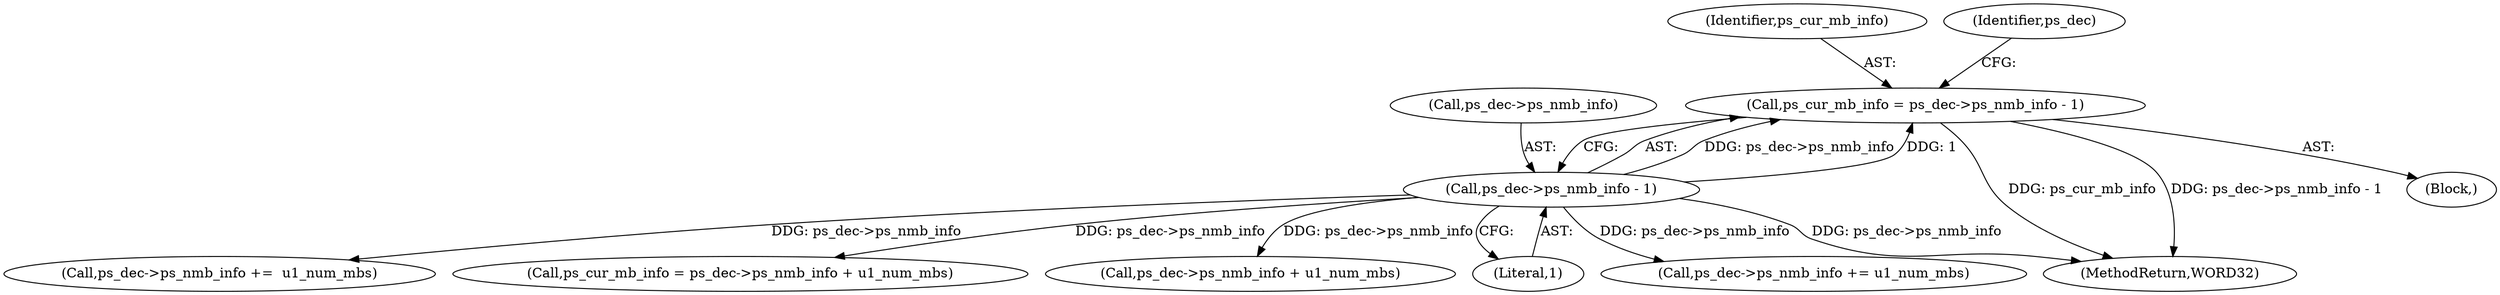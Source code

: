 digraph "0_Android_e629194c62a9a129ce378e08cb1059a8a53f1795_0@pointer" {
"1000547" [label="(Call,ps_cur_mb_info = ps_dec->ps_nmb_info - 1)"];
"1000549" [label="(Call,ps_dec->ps_nmb_info - 1)"];
"1000550" [label="(Call,ps_dec->ps_nmb_info)"];
"1001358" [label="(MethodReturn,WORD32)"];
"1001253" [label="(Call,ps_dec->ps_nmb_info +=  u1_num_mbs)"];
"1000548" [label="(Identifier,ps_cur_mb_info)"];
"1001016" [label="(Call,ps_cur_mb_info = ps_dec->ps_nmb_info + u1_num_mbs)"];
"1001018" [label="(Call,ps_dec->ps_nmb_info + u1_num_mbs)"];
"1000546" [label="(Block,)"];
"1000569" [label="(Identifier,ps_dec)"];
"1000549" [label="(Call,ps_dec->ps_nmb_info - 1)"];
"1000547" [label="(Call,ps_cur_mb_info = ps_dec->ps_nmb_info - 1)"];
"1000553" [label="(Literal,1)"];
"1000674" [label="(Call,ps_dec->ps_nmb_info += u1_num_mbs)"];
"1000547" -> "1000546"  [label="AST: "];
"1000547" -> "1000549"  [label="CFG: "];
"1000548" -> "1000547"  [label="AST: "];
"1000549" -> "1000547"  [label="AST: "];
"1000569" -> "1000547"  [label="CFG: "];
"1000547" -> "1001358"  [label="DDG: ps_cur_mb_info"];
"1000547" -> "1001358"  [label="DDG: ps_dec->ps_nmb_info - 1"];
"1000549" -> "1000547"  [label="DDG: ps_dec->ps_nmb_info"];
"1000549" -> "1000547"  [label="DDG: 1"];
"1000549" -> "1000553"  [label="CFG: "];
"1000550" -> "1000549"  [label="AST: "];
"1000553" -> "1000549"  [label="AST: "];
"1000549" -> "1001358"  [label="DDG: ps_dec->ps_nmb_info"];
"1000549" -> "1000674"  [label="DDG: ps_dec->ps_nmb_info"];
"1000549" -> "1001016"  [label="DDG: ps_dec->ps_nmb_info"];
"1000549" -> "1001018"  [label="DDG: ps_dec->ps_nmb_info"];
"1000549" -> "1001253"  [label="DDG: ps_dec->ps_nmb_info"];
}
